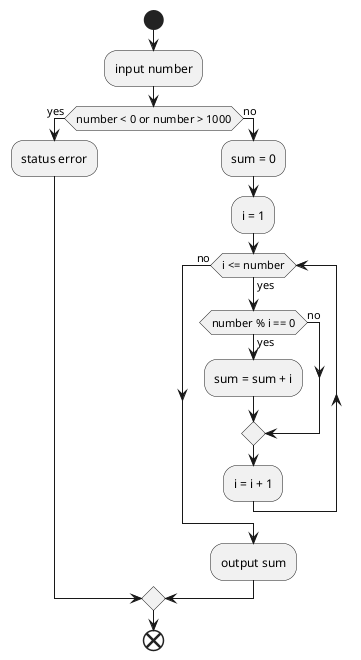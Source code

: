 @startuml no1b
start
    :input number;
    if (number < 0 or number > 1000) then (yes)
        :status error;
    else (no)
        :sum = 0;
        :i = 1;
        while (i <= number) is (yes)
            if(number % i == 0) then (yes)
                :sum = sum + i;
            else (no)
            endif
            :i = i + 1;
        endwhile(no)
    :output sum;
    endif
end
@enduml